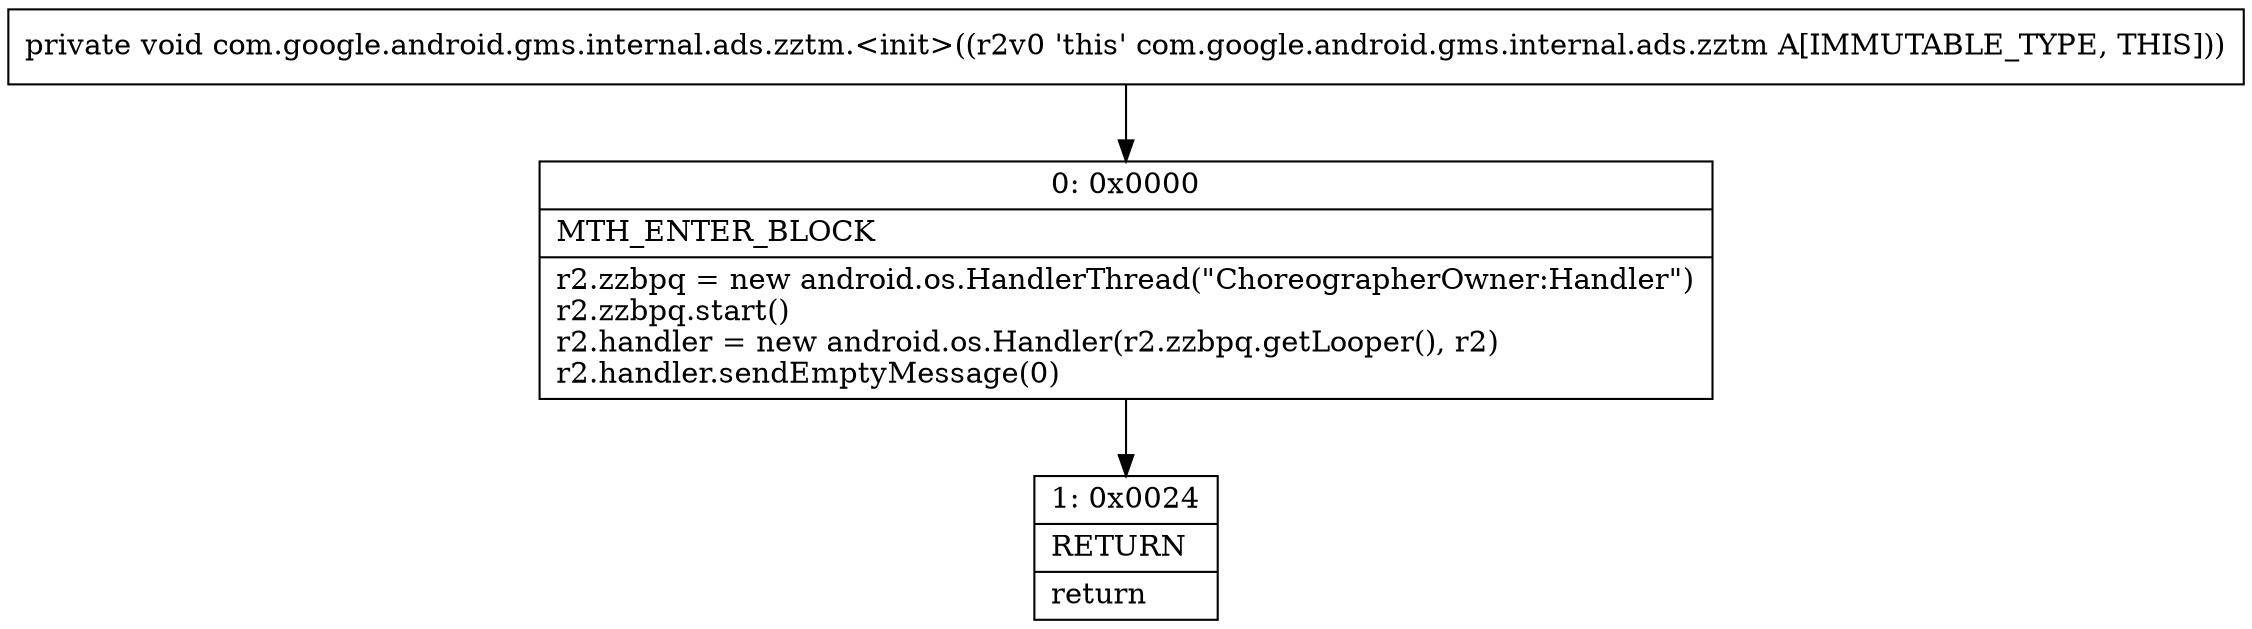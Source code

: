digraph "CFG forcom.google.android.gms.internal.ads.zztm.\<init\>()V" {
Node_0 [shape=record,label="{0\:\ 0x0000|MTH_ENTER_BLOCK\l|r2.zzbpq = new android.os.HandlerThread(\"ChoreographerOwner:Handler\")\lr2.zzbpq.start()\lr2.handler = new android.os.Handler(r2.zzbpq.getLooper(), r2)\lr2.handler.sendEmptyMessage(0)\l}"];
Node_1 [shape=record,label="{1\:\ 0x0024|RETURN\l|return\l}"];
MethodNode[shape=record,label="{private void com.google.android.gms.internal.ads.zztm.\<init\>((r2v0 'this' com.google.android.gms.internal.ads.zztm A[IMMUTABLE_TYPE, THIS])) }"];
MethodNode -> Node_0;
Node_0 -> Node_1;
}

